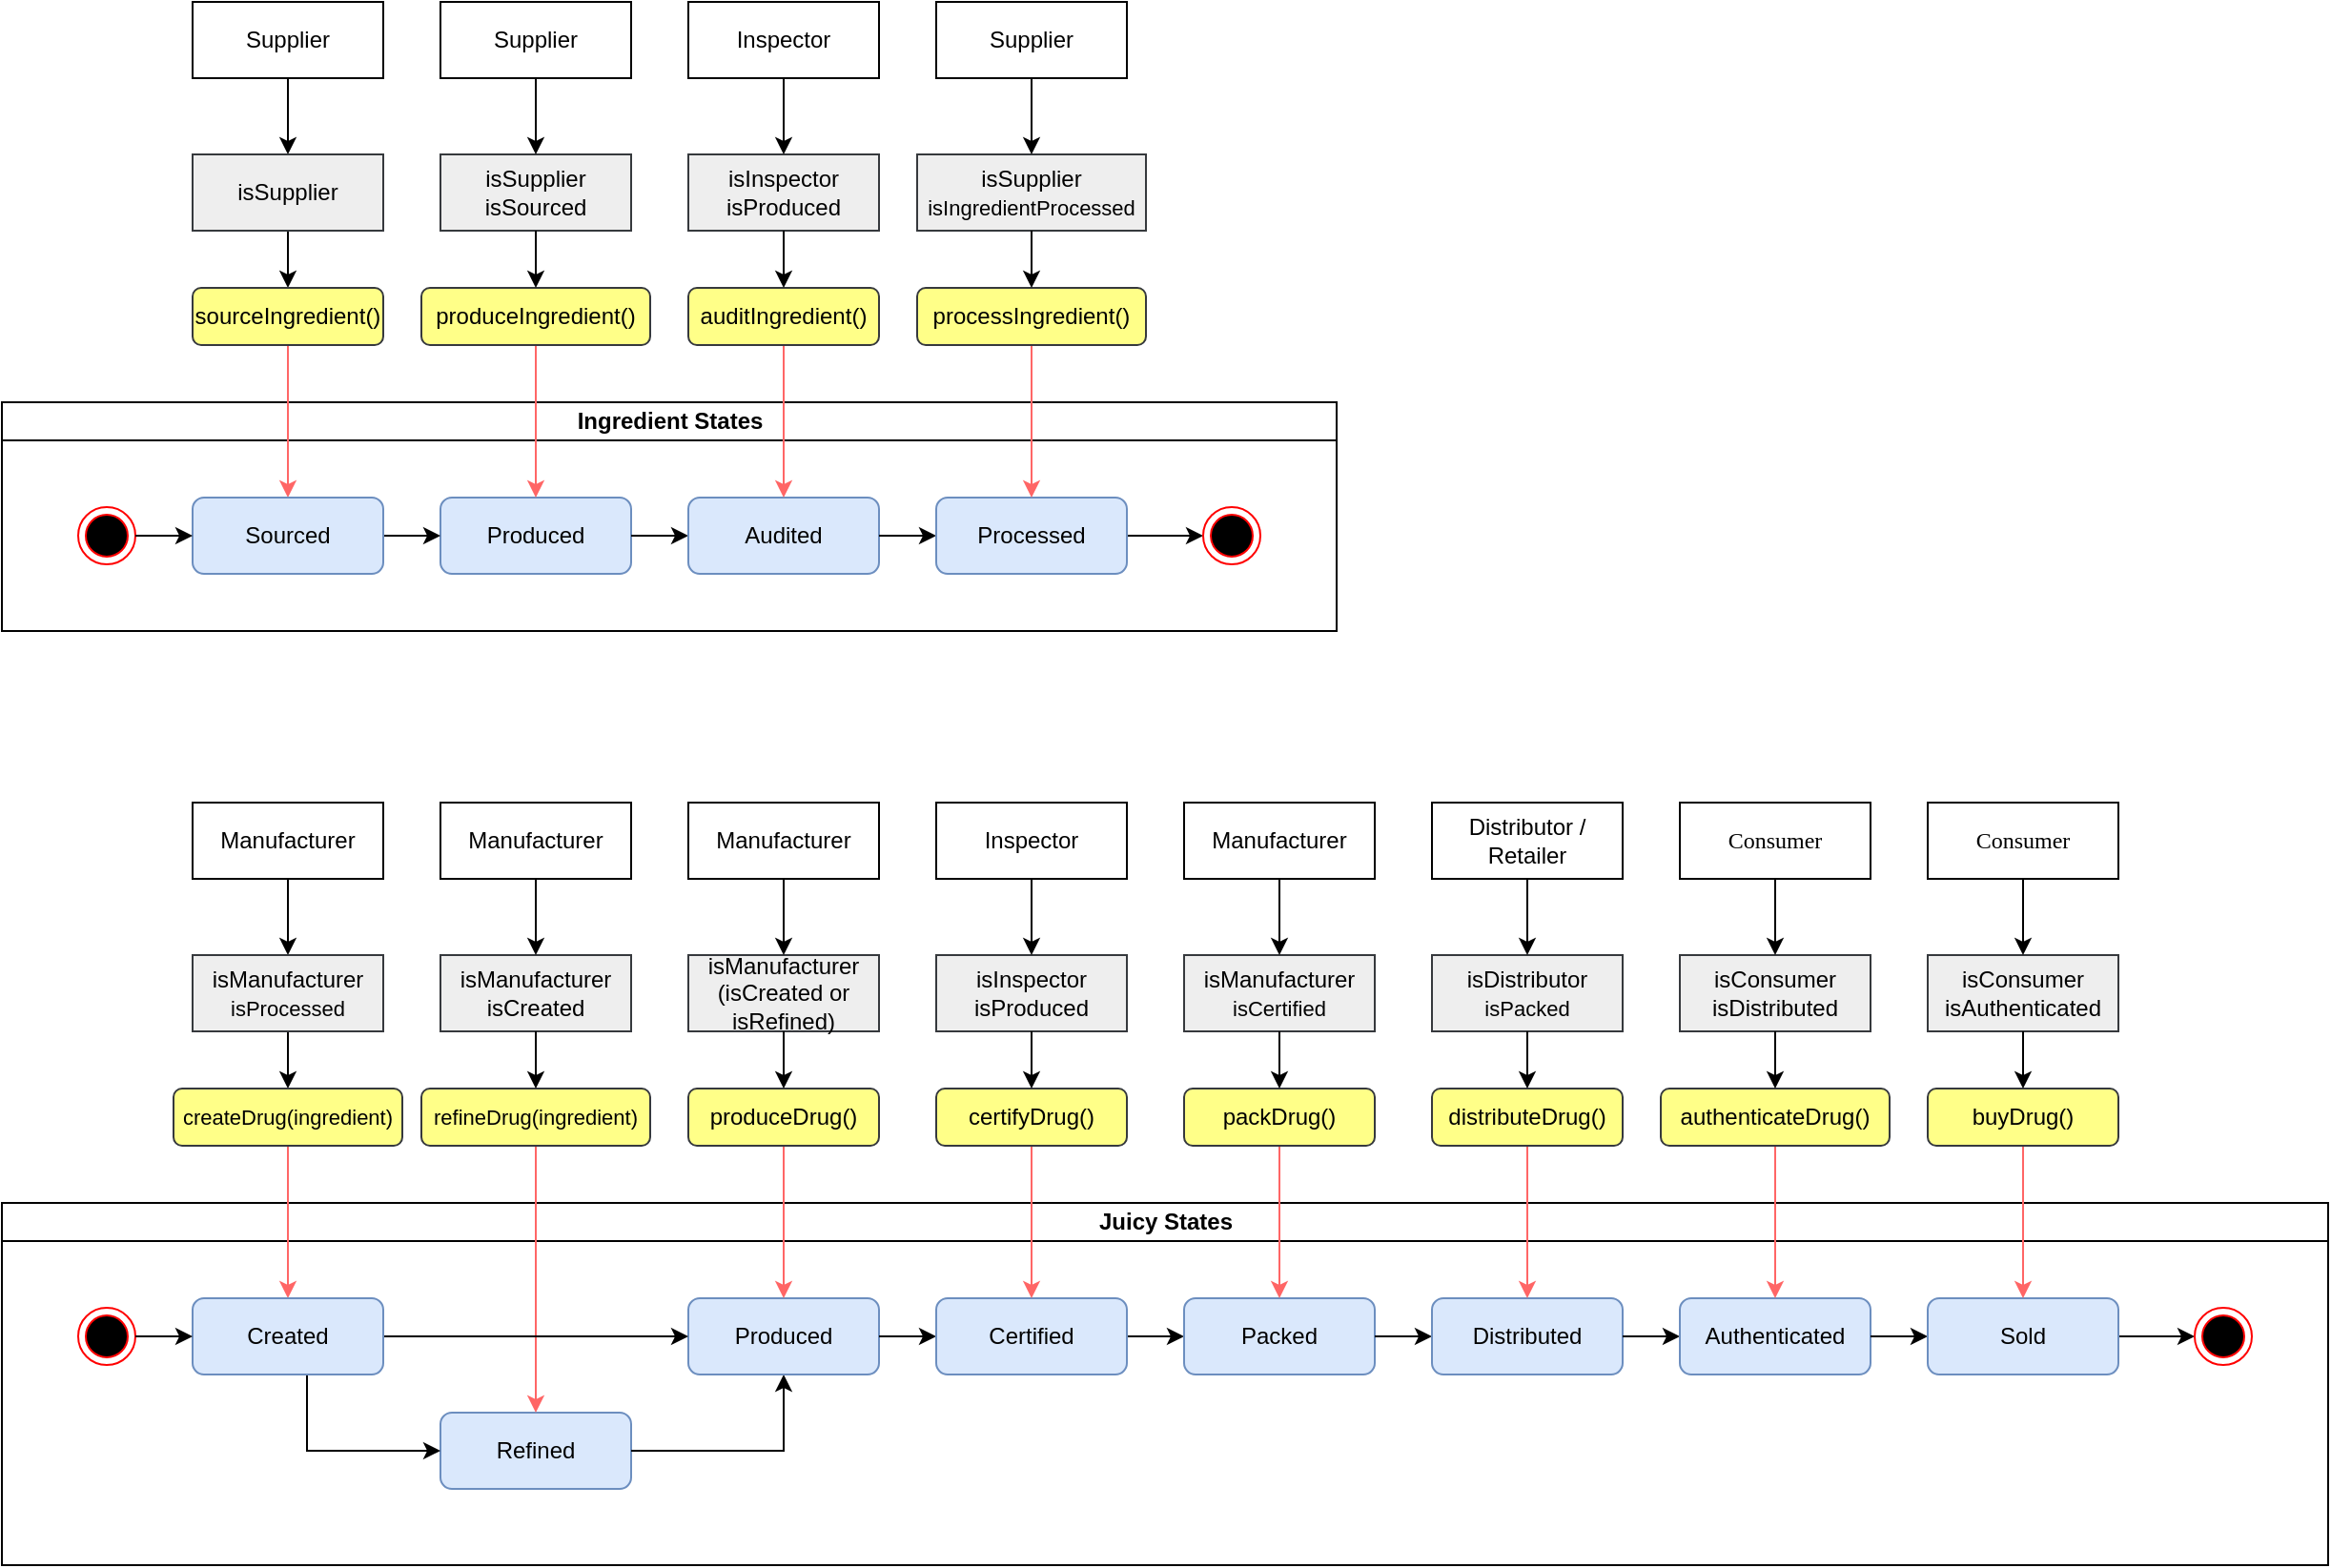 <mxfile version="14.4.8" type="device"><diagram id="z66ZThUKNI0tdgzS2oLN" name="Page-1"><mxGraphModel dx="1703" dy="858" grid="1" gridSize="10" guides="1" tooltips="1" connect="1" arrows="1" fold="1" page="1" pageScale="1" pageWidth="827" pageHeight="1169" math="0" shadow="0"><root><mxCell id="0"/><mxCell id="1" parent="0"/><mxCell id="nVTssyP4R9D1gSVq7JlT-12" value="Ingredient States" style="swimlane;html=1;startSize=20;horizontal=1;containerType=tree;rounded=0;" parent="1" vertex="1"><mxGeometry x="20" y="350" width="700" height="120" as="geometry"/></mxCell><mxCell id="nVTssyP4R9D1gSVq7JlT-16" value="" style="ellipse;html=1;shape=endState;fillColor=#000000;strokeColor=#ff0000;rounded=1;" parent="nVTssyP4R9D1gSVq7JlT-12" vertex="1"><mxGeometry x="40" y="55" width="30" height="30" as="geometry"/></mxCell><mxCell id="nVTssyP4R9D1gSVq7JlT-10" value="Produced" style="whiteSpace=wrap;html=1;rounded=1;fillColor=#dae8fc;strokeColor=#6c8ebf;" parent="nVTssyP4R9D1gSVq7JlT-12" vertex="1"><mxGeometry x="230" y="50" width="100" height="40" as="geometry"/></mxCell><mxCell id="nVTssyP4R9D1gSVq7JlT-21" value="Supplier" style="rounded=0;whiteSpace=wrap;html=1;" parent="nVTssyP4R9D1gSVq7JlT-12" vertex="1"><mxGeometry x="230" y="-210" width="100" height="40" as="geometry"/></mxCell><mxCell id="nVTssyP4R9D1gSVq7JlT-23" value="isSupplier&lt;br&gt;isSourced" style="rounded=0;whiteSpace=wrap;html=1;fillColor=#eeeeee;strokeColor=#36393d;" parent="nVTssyP4R9D1gSVq7JlT-12" vertex="1"><mxGeometry x="230" y="-130" width="100" height="40" as="geometry"/></mxCell><mxCell id="nVTssyP4R9D1gSVq7JlT-20" value="" style="edgeStyle=orthogonalEdgeStyle;rounded=0;orthogonalLoop=1;jettySize=auto;html=1;" parent="nVTssyP4R9D1gSVq7JlT-12" source="nVTssyP4R9D1gSVq7JlT-21" target="nVTssyP4R9D1gSVq7JlT-23" edge="1"><mxGeometry relative="1" as="geometry"/></mxCell><mxCell id="nVTssyP4R9D1gSVq7JlT-24" value="" style="edgeStyle=orthogonalEdgeStyle;rounded=0;orthogonalLoop=1;jettySize=auto;html=1;strokeColor=#FF6666;" parent="nVTssyP4R9D1gSVq7JlT-12" source="nVTssyP4R9D1gSVq7JlT-25" edge="1"><mxGeometry relative="1" as="geometry"><mxPoint x="280" y="50" as="targetPoint"/></mxGeometry></mxCell><mxCell id="nVTssyP4R9D1gSVq7JlT-25" value="produceIngredient()" style="whiteSpace=wrap;html=1;rounded=1;fillColor=#ffff88;strokeColor=#36393d;" parent="nVTssyP4R9D1gSVq7JlT-12" vertex="1"><mxGeometry x="220" y="-60" width="120" height="30" as="geometry"/></mxCell><mxCell id="nVTssyP4R9D1gSVq7JlT-22" value="" style="edgeStyle=orthogonalEdgeStyle;rounded=0;orthogonalLoop=1;jettySize=auto;html=1;" parent="nVTssyP4R9D1gSVq7JlT-12" source="nVTssyP4R9D1gSVq7JlT-23" target="nVTssyP4R9D1gSVq7JlT-25" edge="1"><mxGeometry relative="1" as="geometry"/></mxCell><mxCell id="nVTssyP4R9D1gSVq7JlT-26" value="" style="edgeStyle=orthogonalEdgeStyle;rounded=0;orthogonalLoop=1;jettySize=auto;html=1;" parent="nVTssyP4R9D1gSVq7JlT-12" source="nVTssyP4R9D1gSVq7JlT-10" target="nVTssyP4R9D1gSVq7JlT-27" edge="1"><mxGeometry relative="1" as="geometry"><mxPoint x="220" y="420.029" as="sourcePoint"/></mxGeometry></mxCell><mxCell id="nVTssyP4R9D1gSVq7JlT-27" value="Audited" style="whiteSpace=wrap;html=1;rounded=1;fillColor=#dae8fc;strokeColor=#6c8ebf;" parent="nVTssyP4R9D1gSVq7JlT-12" vertex="1"><mxGeometry x="360" y="50" width="100" height="40" as="geometry"/></mxCell><mxCell id="nVTssyP4R9D1gSVq7JlT-34" value="" style="edgeStyle=orthogonalEdgeStyle;rounded=0;orthogonalLoop=1;jettySize=auto;html=1;" parent="nVTssyP4R9D1gSVq7JlT-12" source="nVTssyP4R9D1gSVq7JlT-27" target="nVTssyP4R9D1gSVq7JlT-35" edge="1"><mxGeometry relative="1" as="geometry"><mxPoint x="350" y="420.029" as="sourcePoint"/></mxGeometry></mxCell><mxCell id="vumhaigapWvCrMI-lEIy-27" style="edgeStyle=orthogonalEdgeStyle;rounded=0;orthogonalLoop=1;jettySize=auto;html=1;exitX=1;exitY=0.5;exitDx=0;exitDy=0;entryX=0;entryY=0.5;entryDx=0;entryDy=0;" edge="1" parent="nVTssyP4R9D1gSVq7JlT-12" source="nVTssyP4R9D1gSVq7JlT-35" target="nVTssyP4R9D1gSVq7JlT-80"><mxGeometry relative="1" as="geometry"/></mxCell><mxCell id="nVTssyP4R9D1gSVq7JlT-35" value="&lt;span&gt;Processed&lt;/span&gt;" style="whiteSpace=wrap;html=1;rounded=1;fillColor=#dae8fc;strokeColor=#6c8ebf;" parent="nVTssyP4R9D1gSVq7JlT-12" vertex="1"><mxGeometry x="490" y="50" width="100" height="40" as="geometry"/></mxCell><mxCell id="nVTssyP4R9D1gSVq7JlT-80" value="" style="ellipse;html=1;shape=endState;fillColor=#000000;strokeColor=#ff0000;rounded=1;" parent="nVTssyP4R9D1gSVq7JlT-12" vertex="1"><mxGeometry x="630" y="55" width="30" height="30" as="geometry"/></mxCell><mxCell id="nVTssyP4R9D1gSVq7JlT-3" value="" style="edgeStyle=orthogonalEdgeStyle;rounded=0;orthogonalLoop=1;jettySize=auto;html=1;" parent="1" source="nVTssyP4R9D1gSVq7JlT-1" target="nVTssyP4R9D1gSVq7JlT-2" edge="1"><mxGeometry relative="1" as="geometry"/></mxCell><mxCell id="nVTssyP4R9D1gSVq7JlT-1" value="Supplier" style="rounded=0;whiteSpace=wrap;html=1;" parent="1" vertex="1"><mxGeometry x="120" y="140" width="100" height="40" as="geometry"/></mxCell><mxCell id="nVTssyP4R9D1gSVq7JlT-5" value="" style="edgeStyle=orthogonalEdgeStyle;rounded=0;orthogonalLoop=1;jettySize=auto;html=1;" parent="1" source="nVTssyP4R9D1gSVq7JlT-2" target="nVTssyP4R9D1gSVq7JlT-4" edge="1"><mxGeometry relative="1" as="geometry"/></mxCell><mxCell id="nVTssyP4R9D1gSVq7JlT-2" value="isSupplier" style="rounded=0;whiteSpace=wrap;html=1;fillColor=#eeeeee;strokeColor=#36393d;" parent="1" vertex="1"><mxGeometry x="120" y="220" width="100" height="40" as="geometry"/></mxCell><mxCell id="nVTssyP4R9D1gSVq7JlT-9" value="" style="edgeStyle=orthogonalEdgeStyle;rounded=0;orthogonalLoop=1;jettySize=auto;html=1;strokeColor=#FF6666;" parent="1" source="nVTssyP4R9D1gSVq7JlT-4" target="nVTssyP4R9D1gSVq7JlT-8" edge="1"><mxGeometry relative="1" as="geometry"/></mxCell><mxCell id="nVTssyP4R9D1gSVq7JlT-4" value="sourceIngredient()" style="whiteSpace=wrap;html=1;rounded=1;fillColor=#ffff88;strokeColor=#36393d;" parent="1" vertex="1"><mxGeometry x="120" y="290" width="100" height="30" as="geometry"/></mxCell><mxCell id="nVTssyP4R9D1gSVq7JlT-11" value="" style="edgeStyle=orthogonalEdgeStyle;rounded=0;orthogonalLoop=1;jettySize=auto;html=1;" parent="1" source="nVTssyP4R9D1gSVq7JlT-8" target="nVTssyP4R9D1gSVq7JlT-10" edge="1"><mxGeometry relative="1" as="geometry"/></mxCell><mxCell id="nVTssyP4R9D1gSVq7JlT-8" value="Sourced" style="whiteSpace=wrap;html=1;rounded=1;fillColor=#dae8fc;strokeColor=#6c8ebf;" parent="1" vertex="1"><mxGeometry x="120" y="400" width="100" height="40" as="geometry"/></mxCell><mxCell id="nVTssyP4R9D1gSVq7JlT-17" style="edgeStyle=orthogonalEdgeStyle;rounded=0;orthogonalLoop=1;jettySize=auto;html=1;exitX=1;exitY=0.5;exitDx=0;exitDy=0;entryX=0;entryY=0.5;entryDx=0;entryDy=0;" parent="1" source="nVTssyP4R9D1gSVq7JlT-16" target="nVTssyP4R9D1gSVq7JlT-8" edge="1"><mxGeometry relative="1" as="geometry"/></mxCell><mxCell id="nVTssyP4R9D1gSVq7JlT-28" value="Inspector" style="rounded=0;whiteSpace=wrap;html=1;" parent="1" vertex="1"><mxGeometry x="380" y="140" width="100" height="40" as="geometry"/></mxCell><mxCell id="nVTssyP4R9D1gSVq7JlT-29" value="isInspector&lt;br&gt;isProduced" style="rounded=0;whiteSpace=wrap;html=1;fillColor=#eeeeee;strokeColor=#36393d;" parent="1" vertex="1"><mxGeometry x="380" y="220" width="100" height="40" as="geometry"/></mxCell><mxCell id="nVTssyP4R9D1gSVq7JlT-30" value="" style="edgeStyle=orthogonalEdgeStyle;rounded=0;orthogonalLoop=1;jettySize=auto;html=1;" parent="1" source="nVTssyP4R9D1gSVq7JlT-28" target="nVTssyP4R9D1gSVq7JlT-29" edge="1"><mxGeometry relative="1" as="geometry"/></mxCell><mxCell id="nVTssyP4R9D1gSVq7JlT-31" value="" style="edgeStyle=orthogonalEdgeStyle;rounded=0;orthogonalLoop=1;jettySize=auto;html=1;strokeColor=#FF6666;" parent="1" source="nVTssyP4R9D1gSVq7JlT-32" edge="1"><mxGeometry relative="1" as="geometry"><mxPoint x="430" y="400" as="targetPoint"/></mxGeometry></mxCell><mxCell id="nVTssyP4R9D1gSVq7JlT-32" value="auditIngredient()" style="whiteSpace=wrap;html=1;rounded=1;fillColor=#ffff88;strokeColor=#36393d;" parent="1" vertex="1"><mxGeometry x="380" y="290" width="100" height="30" as="geometry"/></mxCell><mxCell id="nVTssyP4R9D1gSVq7JlT-33" value="" style="edgeStyle=orthogonalEdgeStyle;rounded=0;orthogonalLoop=1;jettySize=auto;html=1;" parent="1" source="nVTssyP4R9D1gSVq7JlT-29" target="nVTssyP4R9D1gSVq7JlT-32" edge="1"><mxGeometry relative="1" as="geometry"/></mxCell><mxCell id="nVTssyP4R9D1gSVq7JlT-36" value="Supplier" style="rounded=0;whiteSpace=wrap;html=1;" parent="1" vertex="1"><mxGeometry x="510" y="140" width="100" height="40" as="geometry"/></mxCell><mxCell id="nVTssyP4R9D1gSVq7JlT-37" value="isSupplier&lt;br&gt;&lt;font style=&quot;font-size: 11px&quot;&gt;isIngredientProcessed&lt;/font&gt;" style="rounded=0;whiteSpace=wrap;html=1;fillColor=#eeeeee;strokeColor=#36393d;" parent="1" vertex="1"><mxGeometry x="500" y="220" width="120" height="40" as="geometry"/></mxCell><mxCell id="nVTssyP4R9D1gSVq7JlT-38" value="" style="edgeStyle=orthogonalEdgeStyle;rounded=0;orthogonalLoop=1;jettySize=auto;html=1;" parent="1" source="nVTssyP4R9D1gSVq7JlT-36" target="nVTssyP4R9D1gSVq7JlT-37" edge="1"><mxGeometry relative="1" as="geometry"/></mxCell><mxCell id="nVTssyP4R9D1gSVq7JlT-39" value="" style="edgeStyle=orthogonalEdgeStyle;rounded=0;orthogonalLoop=1;jettySize=auto;html=1;strokeColor=#FF6666;" parent="1" source="nVTssyP4R9D1gSVq7JlT-40" edge="1"><mxGeometry relative="1" as="geometry"><mxPoint x="560" y="400" as="targetPoint"/></mxGeometry></mxCell><mxCell id="nVTssyP4R9D1gSVq7JlT-40" value="processIngredient()" style="whiteSpace=wrap;html=1;rounded=1;fillColor=#ffff88;strokeColor=#36393d;" parent="1" vertex="1"><mxGeometry x="500" y="290" width="120" height="30" as="geometry"/></mxCell><mxCell id="nVTssyP4R9D1gSVq7JlT-41" value="" style="edgeStyle=orthogonalEdgeStyle;rounded=0;orthogonalLoop=1;jettySize=auto;html=1;" parent="1" source="nVTssyP4R9D1gSVq7JlT-37" target="nVTssyP4R9D1gSVq7JlT-40" edge="1"><mxGeometry relative="1" as="geometry"/></mxCell><mxCell id="nVTssyP4R9D1gSVq7JlT-136" value="Juicy States" style="swimlane;html=1;startSize=20;horizontal=1;containerType=tree;rounded=0;" parent="1" vertex="1"><mxGeometry x="20" y="770" width="1220" height="190" as="geometry"/></mxCell><mxCell id="nVTssyP4R9D1gSVq7JlT-137" value="" style="ellipse;html=1;shape=endState;fillColor=#000000;strokeColor=#ff0000;rounded=1;" parent="nVTssyP4R9D1gSVq7JlT-136" vertex="1"><mxGeometry x="40" y="55" width="30" height="30" as="geometry"/></mxCell><mxCell id="nVTssyP4R9D1gSVq7JlT-138" value="Refined" style="whiteSpace=wrap;html=1;rounded=1;fillColor=#dae8fc;strokeColor=#6c8ebf;" parent="nVTssyP4R9D1gSVq7JlT-136" vertex="1"><mxGeometry x="230" y="110" width="100" height="40" as="geometry"/></mxCell><mxCell id="nVTssyP4R9D1gSVq7JlT-139" value="Manufacturer" style="rounded=0;whiteSpace=wrap;html=1;" parent="nVTssyP4R9D1gSVq7JlT-136" vertex="1"><mxGeometry x="230" y="-210" width="100" height="40" as="geometry"/></mxCell><mxCell id="nVTssyP4R9D1gSVq7JlT-140" value="isManufacturer&lt;br&gt;isCreated" style="rounded=0;whiteSpace=wrap;html=1;fillColor=#eeeeee;strokeColor=#36393d;" parent="nVTssyP4R9D1gSVq7JlT-136" vertex="1"><mxGeometry x="230" y="-130" width="100" height="40" as="geometry"/></mxCell><mxCell id="nVTssyP4R9D1gSVq7JlT-141" value="" style="edgeStyle=orthogonalEdgeStyle;rounded=0;orthogonalLoop=1;jettySize=auto;html=1;" parent="nVTssyP4R9D1gSVq7JlT-136" source="nVTssyP4R9D1gSVq7JlT-139" target="nVTssyP4R9D1gSVq7JlT-140" edge="1"><mxGeometry relative="1" as="geometry"/></mxCell><mxCell id="nVTssyP4R9D1gSVq7JlT-142" value="" style="edgeStyle=orthogonalEdgeStyle;rounded=0;orthogonalLoop=1;jettySize=auto;html=1;strokeColor=#FF6666;entryX=0.5;entryY=0;entryDx=0;entryDy=0;" parent="nVTssyP4R9D1gSVq7JlT-136" source="nVTssyP4R9D1gSVq7JlT-143" target="nVTssyP4R9D1gSVq7JlT-138" edge="1"><mxGeometry relative="1" as="geometry"><mxPoint x="280" y="50" as="targetPoint"/></mxGeometry></mxCell><mxCell id="nVTssyP4R9D1gSVq7JlT-143" value="&lt;span style=&quot;font-size: 11px&quot;&gt;refineDrug(ingredient)&lt;/span&gt;" style="whiteSpace=wrap;html=1;rounded=1;fillColor=#ffff88;strokeColor=#36393d;" parent="nVTssyP4R9D1gSVq7JlT-136" vertex="1"><mxGeometry x="220" y="-60" width="120" height="30" as="geometry"/></mxCell><mxCell id="nVTssyP4R9D1gSVq7JlT-144" value="" style="edgeStyle=orthogonalEdgeStyle;rounded=0;orthogonalLoop=1;jettySize=auto;html=1;" parent="nVTssyP4R9D1gSVq7JlT-136" source="nVTssyP4R9D1gSVq7JlT-140" target="nVTssyP4R9D1gSVq7JlT-143" edge="1"><mxGeometry relative="1" as="geometry"/></mxCell><mxCell id="nVTssyP4R9D1gSVq7JlT-145" value="" style="edgeStyle=orthogonalEdgeStyle;rounded=0;orthogonalLoop=1;jettySize=auto;html=1;" parent="nVTssyP4R9D1gSVq7JlT-136" source="nVTssyP4R9D1gSVq7JlT-138" target="nVTssyP4R9D1gSVq7JlT-146" edge="1"><mxGeometry relative="1" as="geometry"><mxPoint x="220" y="420.029" as="sourcePoint"/></mxGeometry></mxCell><mxCell id="nVTssyP4R9D1gSVq7JlT-146" value="Produced" style="whiteSpace=wrap;html=1;rounded=1;fillColor=#dae8fc;strokeColor=#6c8ebf;" parent="nVTssyP4R9D1gSVq7JlT-136" vertex="1"><mxGeometry x="360" y="50" width="100" height="40" as="geometry"/></mxCell><mxCell id="nVTssyP4R9D1gSVq7JlT-147" value="" style="edgeStyle=orthogonalEdgeStyle;rounded=0;orthogonalLoop=1;jettySize=auto;html=1;" parent="nVTssyP4R9D1gSVq7JlT-136" source="nVTssyP4R9D1gSVq7JlT-146" target="nVTssyP4R9D1gSVq7JlT-148" edge="1"><mxGeometry relative="1" as="geometry"><mxPoint x="350" y="420.029" as="sourcePoint"/></mxGeometry></mxCell><mxCell id="nVTssyP4R9D1gSVq7JlT-200" style="edgeStyle=orthogonalEdgeStyle;rounded=0;orthogonalLoop=1;jettySize=auto;html=1;exitX=1;exitY=0.5;exitDx=0;exitDy=0;entryX=0;entryY=0.5;entryDx=0;entryDy=0;strokeColor=#000000;" parent="nVTssyP4R9D1gSVq7JlT-136" source="nVTssyP4R9D1gSVq7JlT-148" target="nVTssyP4R9D1gSVq7JlT-193" edge="1"><mxGeometry relative="1" as="geometry"/></mxCell><mxCell id="nVTssyP4R9D1gSVq7JlT-148" value="Certified" style="whiteSpace=wrap;html=1;rounded=1;fillColor=#dae8fc;strokeColor=#6c8ebf;" parent="nVTssyP4R9D1gSVq7JlT-136" vertex="1"><mxGeometry x="490" y="50" width="100" height="40" as="geometry"/></mxCell><mxCell id="nVTssyP4R9D1gSVq7JlT-193" value="Packed" style="whiteSpace=wrap;html=1;rounded=1;fillColor=#dae8fc;strokeColor=#6c8ebf;" parent="nVTssyP4R9D1gSVq7JlT-136" vertex="1"><mxGeometry x="620" y="50" width="100" height="40" as="geometry"/></mxCell><mxCell id="nVTssyP4R9D1gSVq7JlT-194" value="Manufacturer" style="rounded=0;whiteSpace=wrap;html=1;" parent="nVTssyP4R9D1gSVq7JlT-136" vertex="1"><mxGeometry x="620" y="-210" width="100" height="40" as="geometry"/></mxCell><mxCell id="nVTssyP4R9D1gSVq7JlT-195" value="isManufacturer&lt;br&gt;&lt;span style=&quot;font-size: 11px&quot;&gt;isCertified&lt;/span&gt;" style="rounded=0;whiteSpace=wrap;html=1;fillColor=#eeeeee;strokeColor=#36393d;" parent="nVTssyP4R9D1gSVq7JlT-136" vertex="1"><mxGeometry x="620" y="-130" width="100" height="40" as="geometry"/></mxCell><mxCell id="nVTssyP4R9D1gSVq7JlT-196" value="" style="edgeStyle=orthogonalEdgeStyle;rounded=0;orthogonalLoop=1;jettySize=auto;html=1;" parent="nVTssyP4R9D1gSVq7JlT-136" source="nVTssyP4R9D1gSVq7JlT-194" target="nVTssyP4R9D1gSVq7JlT-195" edge="1"><mxGeometry relative="1" as="geometry"/></mxCell><mxCell id="nVTssyP4R9D1gSVq7JlT-197" value="" style="edgeStyle=orthogonalEdgeStyle;rounded=0;orthogonalLoop=1;jettySize=auto;html=1;strokeColor=#FF6666;" parent="nVTssyP4R9D1gSVq7JlT-136" source="nVTssyP4R9D1gSVq7JlT-198" edge="1"><mxGeometry relative="1" as="geometry"><mxPoint x="670" y="50.0" as="targetPoint"/></mxGeometry></mxCell><mxCell id="nVTssyP4R9D1gSVq7JlT-198" value="packDrug()" style="whiteSpace=wrap;html=1;rounded=1;fillColor=#ffff88;strokeColor=#36393d;" parent="nVTssyP4R9D1gSVq7JlT-136" vertex="1"><mxGeometry x="620" y="-60" width="100" height="30" as="geometry"/></mxCell><mxCell id="nVTssyP4R9D1gSVq7JlT-199" value="" style="edgeStyle=orthogonalEdgeStyle;rounded=0;orthogonalLoop=1;jettySize=auto;html=1;" parent="nVTssyP4R9D1gSVq7JlT-136" source="nVTssyP4R9D1gSVq7JlT-195" target="nVTssyP4R9D1gSVq7JlT-198" edge="1"><mxGeometry relative="1" as="geometry"/></mxCell><mxCell id="nVTssyP4R9D1gSVq7JlT-201" style="edgeStyle=orthogonalEdgeStyle;rounded=0;orthogonalLoop=1;jettySize=auto;html=1;exitX=1;exitY=0.5;exitDx=0;exitDy=0;entryX=0;entryY=0.5;entryDx=0;entryDy=0;strokeColor=#000000;" parent="nVTssyP4R9D1gSVq7JlT-136" source="nVTssyP4R9D1gSVq7JlT-193" target="nVTssyP4R9D1gSVq7JlT-202" edge="1"><mxGeometry relative="1" as="geometry"><mxPoint x="610" y="840" as="sourcePoint"/></mxGeometry></mxCell><mxCell id="nVTssyP4R9D1gSVq7JlT-202" value="Distributed" style="whiteSpace=wrap;html=1;rounded=1;fillColor=#dae8fc;strokeColor=#6c8ebf;" parent="nVTssyP4R9D1gSVq7JlT-136" vertex="1"><mxGeometry x="750" y="50" width="100" height="40" as="geometry"/></mxCell><mxCell id="nVTssyP4R9D1gSVq7JlT-203" style="edgeStyle=orthogonalEdgeStyle;rounded=0;orthogonalLoop=1;jettySize=auto;html=1;exitX=1;exitY=0.5;exitDx=0;exitDy=0;entryX=0;entryY=0.5;entryDx=0;entryDy=0;strokeColor=#000000;" parent="nVTssyP4R9D1gSVq7JlT-136" source="nVTssyP4R9D1gSVq7JlT-202" target="nVTssyP4R9D1gSVq7JlT-204" edge="1"><mxGeometry relative="1" as="geometry"><mxPoint x="740" y="840" as="sourcePoint"/></mxGeometry></mxCell><mxCell id="nVTssyP4R9D1gSVq7JlT-204" value="Authenticated" style="whiteSpace=wrap;html=1;rounded=1;fillColor=#dae8fc;strokeColor=#6c8ebf;" parent="nVTssyP4R9D1gSVq7JlT-136" vertex="1"><mxGeometry x="880" y="50" width="100" height="40" as="geometry"/></mxCell><mxCell id="nVTssyP4R9D1gSVq7JlT-207" style="edgeStyle=orthogonalEdgeStyle;rounded=0;orthogonalLoop=1;jettySize=auto;html=1;exitX=1;exitY=0.5;exitDx=0;exitDy=0;entryX=0;entryY=0.5;entryDx=0;entryDy=0;strokeColor=#000000;" parent="nVTssyP4R9D1gSVq7JlT-136" source="nVTssyP4R9D1gSVq7JlT-204" target="nVTssyP4R9D1gSVq7JlT-208" edge="1"><mxGeometry relative="1" as="geometry"><mxPoint x="870" y="840" as="sourcePoint"/></mxGeometry></mxCell><mxCell id="nVTssyP4R9D1gSVq7JlT-218" style="edgeStyle=orthogonalEdgeStyle;rounded=0;orthogonalLoop=1;jettySize=auto;html=1;exitX=1;exitY=0.5;exitDx=0;exitDy=0;strokeColor=#000000;" parent="nVTssyP4R9D1gSVq7JlT-136" source="nVTssyP4R9D1gSVq7JlT-208" target="nVTssyP4R9D1gSVq7JlT-217" edge="1"><mxGeometry relative="1" as="geometry"/></mxCell><mxCell id="nVTssyP4R9D1gSVq7JlT-208" value="Sold" style="whiteSpace=wrap;html=1;rounded=1;fillColor=#dae8fc;strokeColor=#6c8ebf;" parent="nVTssyP4R9D1gSVq7JlT-136" vertex="1"><mxGeometry x="1010" y="50" width="100" height="40" as="geometry"/></mxCell><mxCell id="nVTssyP4R9D1gSVq7JlT-217" value="" style="ellipse;html=1;shape=endState;fillColor=#000000;strokeColor=#ff0000;rounded=1;" parent="nVTssyP4R9D1gSVq7JlT-136" vertex="1"><mxGeometry x="1150" y="55" width="30" height="30" as="geometry"/></mxCell><mxCell id="nVTssyP4R9D1gSVq7JlT-155" value="" style="edgeStyle=orthogonalEdgeStyle;rounded=0;orthogonalLoop=1;jettySize=auto;html=1;" parent="1" source="nVTssyP4R9D1gSVq7JlT-156" target="nVTssyP4R9D1gSVq7JlT-158" edge="1"><mxGeometry relative="1" as="geometry"/></mxCell><mxCell id="nVTssyP4R9D1gSVq7JlT-156" value="Manufacturer" style="rounded=0;whiteSpace=wrap;html=1;" parent="1" vertex="1"><mxGeometry x="120" y="560" width="100" height="40" as="geometry"/></mxCell><mxCell id="nVTssyP4R9D1gSVq7JlT-157" value="" style="edgeStyle=orthogonalEdgeStyle;rounded=0;orthogonalLoop=1;jettySize=auto;html=1;" parent="1" source="nVTssyP4R9D1gSVq7JlT-158" target="nVTssyP4R9D1gSVq7JlT-160" edge="1"><mxGeometry relative="1" as="geometry"/></mxCell><mxCell id="nVTssyP4R9D1gSVq7JlT-158" value="&lt;font&gt;isManufacturer&lt;br&gt;&lt;/font&gt;&lt;font style=&quot;font-size: 11px&quot;&gt;isProcessed&lt;/font&gt;" style="rounded=0;whiteSpace=wrap;html=1;fillColor=#eeeeee;strokeColor=#36393d;" parent="1" vertex="1"><mxGeometry x="120" y="640" width="100" height="40" as="geometry"/></mxCell><mxCell id="nVTssyP4R9D1gSVq7JlT-159" value="" style="edgeStyle=orthogonalEdgeStyle;rounded=0;orthogonalLoop=1;jettySize=auto;html=1;strokeColor=#FF6666;" parent="1" source="nVTssyP4R9D1gSVq7JlT-160" target="nVTssyP4R9D1gSVq7JlT-162" edge="1"><mxGeometry relative="1" as="geometry"/></mxCell><mxCell id="nVTssyP4R9D1gSVq7JlT-160" value="&lt;font style=&quot;font-size: 11px&quot;&gt;createDrug(ingredient)&lt;/font&gt;" style="whiteSpace=wrap;html=1;rounded=1;fillColor=#ffff88;strokeColor=#36393d;" parent="1" vertex="1"><mxGeometry x="110" y="710" width="120" height="30" as="geometry"/></mxCell><mxCell id="nVTssyP4R9D1gSVq7JlT-161" value="" style="edgeStyle=orthogonalEdgeStyle;rounded=0;orthogonalLoop=1;jettySize=auto;html=1;" parent="1" source="nVTssyP4R9D1gSVq7JlT-162" target="nVTssyP4R9D1gSVq7JlT-138" edge="1"><mxGeometry relative="1" as="geometry"><Array as="points"><mxPoint x="180" y="900"/></Array></mxGeometry></mxCell><mxCell id="nVTssyP4R9D1gSVq7JlT-192" style="edgeStyle=orthogonalEdgeStyle;rounded=0;orthogonalLoop=1;jettySize=auto;html=1;exitX=1;exitY=0.5;exitDx=0;exitDy=0;entryX=0;entryY=0.5;entryDx=0;entryDy=0;strokeColor=#000000;" parent="1" source="nVTssyP4R9D1gSVq7JlT-162" target="nVTssyP4R9D1gSVq7JlT-146" edge="1"><mxGeometry relative="1" as="geometry"/></mxCell><mxCell id="nVTssyP4R9D1gSVq7JlT-162" value="Created" style="whiteSpace=wrap;html=1;rounded=1;fillColor=#dae8fc;strokeColor=#6c8ebf;" parent="1" vertex="1"><mxGeometry x="120" y="820" width="100" height="40" as="geometry"/></mxCell><mxCell id="nVTssyP4R9D1gSVq7JlT-163" style="edgeStyle=orthogonalEdgeStyle;rounded=0;orthogonalLoop=1;jettySize=auto;html=1;exitX=1;exitY=0.5;exitDx=0;exitDy=0;entryX=0;entryY=0.5;entryDx=0;entryDy=0;" parent="1" source="nVTssyP4R9D1gSVq7JlT-137" target="nVTssyP4R9D1gSVq7JlT-162" edge="1"><mxGeometry relative="1" as="geometry"/></mxCell><mxCell id="nVTssyP4R9D1gSVq7JlT-166" value="Manufacturer" style="rounded=0;whiteSpace=wrap;html=1;" parent="1" vertex="1"><mxGeometry x="380" y="560" width="100" height="40" as="geometry"/></mxCell><mxCell id="nVTssyP4R9D1gSVq7JlT-167" value="isManufacturer&lt;br&gt;(isCreated or&lt;br&gt;isRefined)" style="rounded=0;whiteSpace=wrap;html=1;fillColor=#eeeeee;strokeColor=#36393d;" parent="1" vertex="1"><mxGeometry x="380" y="640" width="100" height="40" as="geometry"/></mxCell><mxCell id="nVTssyP4R9D1gSVq7JlT-168" value="" style="edgeStyle=orthogonalEdgeStyle;rounded=0;orthogonalLoop=1;jettySize=auto;html=1;" parent="1" source="nVTssyP4R9D1gSVq7JlT-166" target="nVTssyP4R9D1gSVq7JlT-167" edge="1"><mxGeometry relative="1" as="geometry"/></mxCell><mxCell id="nVTssyP4R9D1gSVq7JlT-169" value="" style="edgeStyle=orthogonalEdgeStyle;rounded=0;orthogonalLoop=1;jettySize=auto;html=1;strokeColor=#FF6666;" parent="1" source="nVTssyP4R9D1gSVq7JlT-170" edge="1"><mxGeometry relative="1" as="geometry"><mxPoint x="430" y="820" as="targetPoint"/></mxGeometry></mxCell><mxCell id="nVTssyP4R9D1gSVq7JlT-170" value="produceDrug()" style="whiteSpace=wrap;html=1;rounded=1;fillColor=#ffff88;strokeColor=#36393d;" parent="1" vertex="1"><mxGeometry x="380" y="710" width="100" height="30" as="geometry"/></mxCell><mxCell id="nVTssyP4R9D1gSVq7JlT-171" value="" style="edgeStyle=orthogonalEdgeStyle;rounded=0;orthogonalLoop=1;jettySize=auto;html=1;" parent="1" source="nVTssyP4R9D1gSVq7JlT-167" target="nVTssyP4R9D1gSVq7JlT-170" edge="1"><mxGeometry relative="1" as="geometry"/></mxCell><mxCell id="nVTssyP4R9D1gSVq7JlT-172" value="Inspector" style="rounded=0;whiteSpace=wrap;html=1;" parent="1" vertex="1"><mxGeometry x="510" y="560" width="100" height="40" as="geometry"/></mxCell><mxCell id="nVTssyP4R9D1gSVq7JlT-173" value="isInspector&lt;br&gt;isProduced" style="rounded=0;whiteSpace=wrap;html=1;fillColor=#eeeeee;strokeColor=#36393d;" parent="1" vertex="1"><mxGeometry x="510" y="640" width="100" height="40" as="geometry"/></mxCell><mxCell id="nVTssyP4R9D1gSVq7JlT-174" value="" style="edgeStyle=orthogonalEdgeStyle;rounded=0;orthogonalLoop=1;jettySize=auto;html=1;" parent="1" source="nVTssyP4R9D1gSVq7JlT-172" target="nVTssyP4R9D1gSVq7JlT-173" edge="1"><mxGeometry relative="1" as="geometry"/></mxCell><mxCell id="nVTssyP4R9D1gSVq7JlT-175" value="" style="edgeStyle=orthogonalEdgeStyle;rounded=0;orthogonalLoop=1;jettySize=auto;html=1;strokeColor=#FF6666;" parent="1" source="nVTssyP4R9D1gSVq7JlT-176" edge="1"><mxGeometry relative="1" as="geometry"><mxPoint x="560" y="820" as="targetPoint"/></mxGeometry></mxCell><mxCell id="nVTssyP4R9D1gSVq7JlT-176" value="certifyDrug()" style="whiteSpace=wrap;html=1;rounded=1;fillColor=#ffff88;strokeColor=#36393d;" parent="1" vertex="1"><mxGeometry x="510" y="710" width="100" height="30" as="geometry"/></mxCell><mxCell id="nVTssyP4R9D1gSVq7JlT-177" value="" style="edgeStyle=orthogonalEdgeStyle;rounded=0;orthogonalLoop=1;jettySize=auto;html=1;" parent="1" source="nVTssyP4R9D1gSVq7JlT-173" target="nVTssyP4R9D1gSVq7JlT-176" edge="1"><mxGeometry relative="1" as="geometry"/></mxCell><mxCell id="nVTssyP4R9D1gSVq7JlT-178" value="Distributor /&lt;br&gt;Retailer" style="rounded=0;whiteSpace=wrap;html=1;" parent="1" vertex="1"><mxGeometry x="770" y="560" width="100" height="40" as="geometry"/></mxCell><mxCell id="nVTssyP4R9D1gSVq7JlT-179" value="isDistributor&lt;br&gt;&lt;span style=&quot;font-size: 11px&quot;&gt;isPacked&lt;/span&gt;" style="rounded=0;whiteSpace=wrap;html=1;fillColor=#eeeeee;strokeColor=#36393d;" parent="1" vertex="1"><mxGeometry x="770" y="640" width="100" height="40" as="geometry"/></mxCell><mxCell id="nVTssyP4R9D1gSVq7JlT-180" value="" style="edgeStyle=orthogonalEdgeStyle;rounded=0;orthogonalLoop=1;jettySize=auto;html=1;" parent="1" source="nVTssyP4R9D1gSVq7JlT-178" target="nVTssyP4R9D1gSVq7JlT-179" edge="1"><mxGeometry relative="1" as="geometry"/></mxCell><mxCell id="nVTssyP4R9D1gSVq7JlT-181" value="" style="edgeStyle=orthogonalEdgeStyle;rounded=0;orthogonalLoop=1;jettySize=auto;html=1;strokeColor=#FF6666;" parent="1" source="nVTssyP4R9D1gSVq7JlT-182" edge="1"><mxGeometry relative="1" as="geometry"><mxPoint x="820" y="820" as="targetPoint"/></mxGeometry></mxCell><mxCell id="nVTssyP4R9D1gSVq7JlT-182" value="distributeDrug()" style="whiteSpace=wrap;html=1;rounded=1;fillColor=#ffff88;strokeColor=#36393d;" parent="1" vertex="1"><mxGeometry x="770" y="710" width="100" height="30" as="geometry"/></mxCell><mxCell id="nVTssyP4R9D1gSVq7JlT-183" value="" style="edgeStyle=orthogonalEdgeStyle;rounded=0;orthogonalLoop=1;jettySize=auto;html=1;" parent="1" source="nVTssyP4R9D1gSVq7JlT-179" target="nVTssyP4R9D1gSVq7JlT-182" edge="1"><mxGeometry relative="1" as="geometry"/></mxCell><mxCell id="nVTssyP4R9D1gSVq7JlT-184" value="&lt;font face=&quot;verdana&quot;&gt;Consumer&lt;/font&gt;" style="rounded=0;whiteSpace=wrap;html=1;" parent="1" vertex="1"><mxGeometry x="900" y="560" width="100" height="40" as="geometry"/></mxCell><mxCell id="nVTssyP4R9D1gSVq7JlT-185" value="isConsumer&lt;br&gt;isDistributed" style="rounded=0;whiteSpace=wrap;html=1;fillColor=#eeeeee;strokeColor=#36393d;" parent="1" vertex="1"><mxGeometry x="900" y="640" width="100" height="40" as="geometry"/></mxCell><mxCell id="nVTssyP4R9D1gSVq7JlT-186" value="" style="edgeStyle=orthogonalEdgeStyle;rounded=0;orthogonalLoop=1;jettySize=auto;html=1;" parent="1" source="nVTssyP4R9D1gSVq7JlT-184" target="nVTssyP4R9D1gSVq7JlT-185" edge="1"><mxGeometry relative="1" as="geometry"/></mxCell><mxCell id="nVTssyP4R9D1gSVq7JlT-187" value="" style="edgeStyle=orthogonalEdgeStyle;rounded=0;orthogonalLoop=1;jettySize=auto;html=1;strokeColor=#FF6666;" parent="1" source="nVTssyP4R9D1gSVq7JlT-188" edge="1"><mxGeometry relative="1" as="geometry"><mxPoint x="950" y="820" as="targetPoint"/></mxGeometry></mxCell><mxCell id="nVTssyP4R9D1gSVq7JlT-188" value="authenticateDrug()" style="whiteSpace=wrap;html=1;rounded=1;fillColor=#ffff88;strokeColor=#36393d;" parent="1" vertex="1"><mxGeometry x="890" y="710" width="120" height="30" as="geometry"/></mxCell><mxCell id="nVTssyP4R9D1gSVq7JlT-189" value="" style="edgeStyle=orthogonalEdgeStyle;rounded=0;orthogonalLoop=1;jettySize=auto;html=1;" parent="1" source="nVTssyP4R9D1gSVq7JlT-185" target="nVTssyP4R9D1gSVq7JlT-188" edge="1"><mxGeometry relative="1" as="geometry"/></mxCell><mxCell id="nVTssyP4R9D1gSVq7JlT-211" value="&lt;font face=&quot;verdana&quot;&gt;Consumer&lt;/font&gt;" style="rounded=0;whiteSpace=wrap;html=1;" parent="1" vertex="1"><mxGeometry x="1030" y="560" width="100" height="40" as="geometry"/></mxCell><mxCell id="nVTssyP4R9D1gSVq7JlT-212" value="isConsumer&lt;br&gt;isAuthenticated" style="rounded=0;whiteSpace=wrap;html=1;fillColor=#eeeeee;strokeColor=#36393d;" parent="1" vertex="1"><mxGeometry x="1030" y="640" width="100" height="40" as="geometry"/></mxCell><mxCell id="nVTssyP4R9D1gSVq7JlT-213" value="" style="edgeStyle=orthogonalEdgeStyle;rounded=0;orthogonalLoop=1;jettySize=auto;html=1;" parent="1" source="nVTssyP4R9D1gSVq7JlT-211" target="nVTssyP4R9D1gSVq7JlT-212" edge="1"><mxGeometry relative="1" as="geometry"/></mxCell><mxCell id="nVTssyP4R9D1gSVq7JlT-214" value="" style="edgeStyle=orthogonalEdgeStyle;rounded=0;orthogonalLoop=1;jettySize=auto;html=1;strokeColor=#FF6666;" parent="1" source="nVTssyP4R9D1gSVq7JlT-215" edge="1"><mxGeometry relative="1" as="geometry"><mxPoint x="1080" y="820" as="targetPoint"/></mxGeometry></mxCell><mxCell id="nVTssyP4R9D1gSVq7JlT-215" value="buyDrug()" style="whiteSpace=wrap;html=1;rounded=1;fillColor=#ffff88;strokeColor=#36393d;" parent="1" vertex="1"><mxGeometry x="1030" y="710" width="100" height="30" as="geometry"/></mxCell><mxCell id="nVTssyP4R9D1gSVq7JlT-216" value="" style="edgeStyle=orthogonalEdgeStyle;rounded=0;orthogonalLoop=1;jettySize=auto;html=1;" parent="1" source="nVTssyP4R9D1gSVq7JlT-212" target="nVTssyP4R9D1gSVq7JlT-215" edge="1"><mxGeometry relative="1" as="geometry"/></mxCell></root></mxGraphModel></diagram></mxfile>